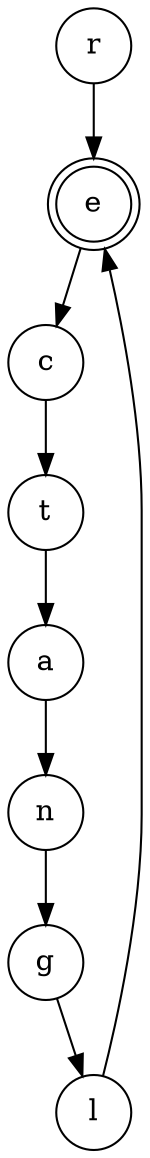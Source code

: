 digraph {   
    node [shape = doublecircle, color = black] e ;
    node [shape = circle];
    node [color= black];
    r -> e -> c -> t -> a -> n -> g -> l -> e;	
}